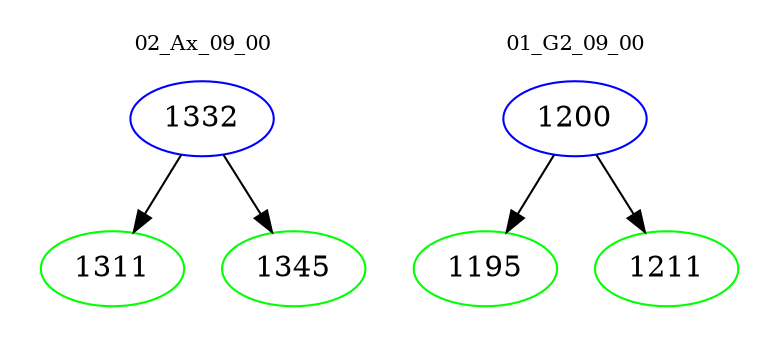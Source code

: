digraph{
subgraph cluster_0 {
color = white
label = "02_Ax_09_00";
fontsize=10;
T0_1332 [label="1332", color="blue"]
T0_1332 -> T0_1311 [color="black"]
T0_1311 [label="1311", color="green"]
T0_1332 -> T0_1345 [color="black"]
T0_1345 [label="1345", color="green"]
}
subgraph cluster_1 {
color = white
label = "01_G2_09_00";
fontsize=10;
T1_1200 [label="1200", color="blue"]
T1_1200 -> T1_1195 [color="black"]
T1_1195 [label="1195", color="green"]
T1_1200 -> T1_1211 [color="black"]
T1_1211 [label="1211", color="green"]
}
}
